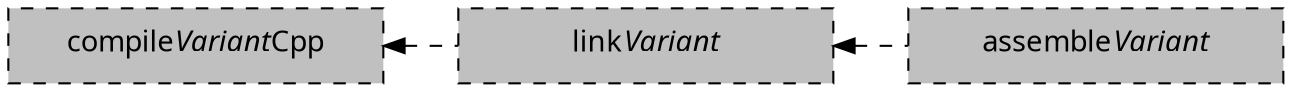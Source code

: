 // Copyright 2018 the original author or authors.
//
// Licensed under the Apache License, Version 2.0 (the "License");
// you may not use this file except in compliance with the License.
// You may obtain a copy of the License at
//
//      http://www.apache.org/licenses/LICENSE-2.0
//
// Unless required by applicable law or agreed to in writing, software
// distributed under the License is distributed on an "AS IS" BASIS,
// WITHOUT WARRANTIES OR CONDITIONS OF ANY KIND, either express or implied.
// See the License for the specific language governing permissions and
// limitations under the License.

// dot -Tpng subprojects/docs/src/docs/userguide/img/cpp-application-variant-task-graph.dot > subprojects/docs/src/docs/userguide/img/cpp-application-variant-task-graph.png
digraph cppLibraryVariantTaskGraph {
  graph [ dpi = 100, fontname="Sans"];
  node [fontname = "Sans"];
  edge [fontname = "Sans"];
  node [shape=rectangle, fixedsize=true, width=2.5, height=0.5];
  node [style="dashed,filled", fillcolor=grey]
  rankdir=LR

  compileVariantCpp -> linkVariant -> assembleVariant [dir=back, style=dashed]
  compileVariantCpp[label=<compile<i>Variant</i>Cpp>]
  linkVariant[label=<link<i>Variant</i>>]
  assembleVariant[label=<assemble<i>Variant</i>>]
}